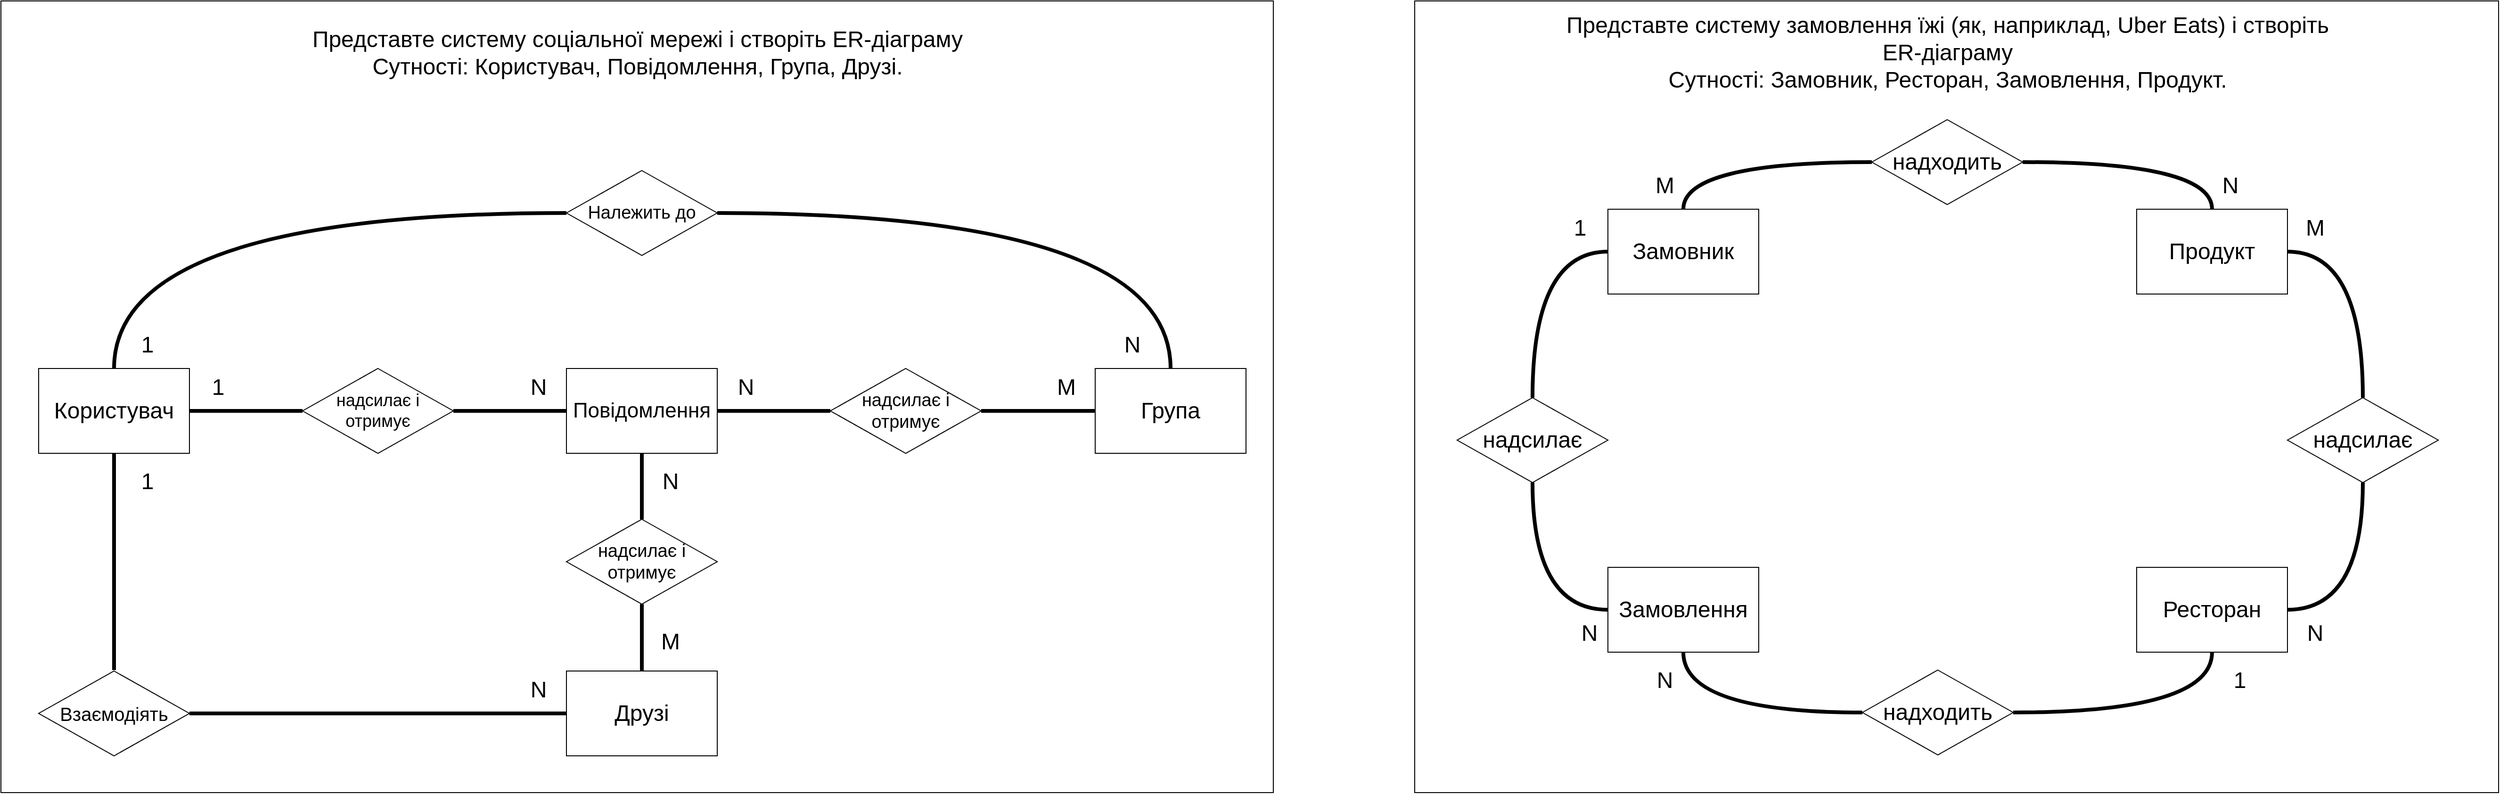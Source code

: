 <mxfile version="22.0.6" type="github">
  <diagram name="Страница — 1" id="du0m9YBA0GtFJIi-RXgu">
    <mxGraphModel dx="1687" dy="2068" grid="1" gridSize="10" guides="1" tooltips="1" connect="1" arrows="1" fold="1" page="1" pageScale="1" pageWidth="827" pageHeight="1169" math="0" shadow="0">
      <root>
        <mxCell id="0" />
        <mxCell id="1" parent="0" />
        <mxCell id="NoFUeBLDmQUnT1oaygsK-64" value="" style="rounded=0;whiteSpace=wrap;html=1;" vertex="1" parent="1">
          <mxGeometry x="1580" y="-270" width="1150" height="840" as="geometry" />
        </mxCell>
        <mxCell id="NoFUeBLDmQUnT1oaygsK-24" value="" style="rounded=0;whiteSpace=wrap;html=1;container=0;" vertex="1" parent="1">
          <mxGeometry x="80" y="-270" width="1350" height="840" as="geometry" />
        </mxCell>
        <mxCell id="NoFUeBLDmQUnT1oaygsK-25" value="&lt;div style=&quot;font-size: 24px;&quot;&gt;Представте систему соціальної мережі і створіть ER-діаграму&lt;/div&gt;&lt;div style=&quot;font-size: 24px;&quot;&gt;Сутності: Користувач, Повідомлення, Група, Друзі.&lt;/div&gt;" style="text;html=1;align=center;verticalAlign=middle;resizable=0;points=[];autosize=1;strokeColor=none;fillColor=none;fontSize=24;container=0;" vertex="1" parent="1">
          <mxGeometry x="400" y="-250" width="710" height="70" as="geometry" />
        </mxCell>
        <mxCell id="NoFUeBLDmQUnT1oaygsK-19" style="edgeStyle=orthogonalEdgeStyle;rounded=0;orthogonalLoop=1;jettySize=auto;html=1;endArrow=none;endFill=0;curved=1;strokeWidth=4;" edge="1" parent="1" source="NoFUeBLDmQUnT1oaygsK-1">
          <mxGeometry relative="1" as="geometry">
            <mxPoint x="200" y="440" as="targetPoint" />
          </mxGeometry>
        </mxCell>
        <mxCell id="NoFUeBLDmQUnT1oaygsK-1" value="&lt;font style=&quot;font-size: 24px;&quot;&gt;Користувач&lt;/font&gt;" style="rounded=0;whiteSpace=wrap;html=1;strokeColor=default;container=0;" vertex="1" parent="1">
          <mxGeometry x="120" y="120" width="160" height="90" as="geometry" />
        </mxCell>
        <mxCell id="NoFUeBLDmQUnT1oaygsK-2" value="Повідомлення" style="rounded=0;whiteSpace=wrap;html=1;fontSize=22;strokeColor=default;container=0;" vertex="1" parent="1">
          <mxGeometry x="680" y="120" width="160" height="90" as="geometry" />
        </mxCell>
        <mxCell id="NoFUeBLDmQUnT1oaygsK-4" value="Група" style="rounded=0;whiteSpace=wrap;html=1;fontSize=24;strokeColor=default;container=0;" vertex="1" parent="1">
          <mxGeometry x="1241" y="120" width="160" height="90" as="geometry" />
        </mxCell>
        <mxCell id="NoFUeBLDmQUnT1oaygsK-5" value="Друзі" style="rounded=0;whiteSpace=wrap;html=1;fontSize=24;strokeColor=default;container=0;" vertex="1" parent="1">
          <mxGeometry x="680" y="441" width="160" height="90" as="geometry" />
        </mxCell>
        <mxCell id="NoFUeBLDmQUnT1oaygsK-14" style="edgeStyle=orthogonalEdgeStyle;rounded=0;orthogonalLoop=1;jettySize=auto;html=1;entryX=0;entryY=0.5;entryDx=0;entryDy=0;endArrow=none;endFill=0;curved=1;strokeWidth=4;" edge="1" parent="1" source="NoFUeBLDmQUnT1oaygsK-6" target="NoFUeBLDmQUnT1oaygsK-2">
          <mxGeometry relative="1" as="geometry" />
        </mxCell>
        <mxCell id="NoFUeBLDmQUnT1oaygsK-6" value="надсилає і отримує" style="rhombus;whiteSpace=wrap;html=1;fontSize=18;strokeColor=default;container=0;" vertex="1" parent="1">
          <mxGeometry x="400" y="120" width="160" height="90" as="geometry" />
        </mxCell>
        <mxCell id="NoFUeBLDmQUnT1oaygsK-22" style="edgeStyle=orthogonalEdgeStyle;rounded=0;orthogonalLoop=1;jettySize=auto;html=1;entryX=0;entryY=0.5;entryDx=0;entryDy=0;strokeWidth=4;startArrow=none;startFill=0;curved=1;endArrow=none;endFill=0;" edge="1" parent="1" source="NoFUeBLDmQUnT1oaygsK-1" target="NoFUeBLDmQUnT1oaygsK-6">
          <mxGeometry relative="1" as="geometry" />
        </mxCell>
        <mxCell id="NoFUeBLDmQUnT1oaygsK-20" style="edgeStyle=orthogonalEdgeStyle;rounded=0;orthogonalLoop=1;jettySize=auto;html=1;entryX=0;entryY=0.5;entryDx=0;entryDy=0;endArrow=none;endFill=0;curved=1;strokeWidth=4;" edge="1" parent="1" source="NoFUeBLDmQUnT1oaygsK-8" target="NoFUeBLDmQUnT1oaygsK-5">
          <mxGeometry relative="1" as="geometry" />
        </mxCell>
        <mxCell id="NoFUeBLDmQUnT1oaygsK-8" value="Взаємодіять" style="rhombus;whiteSpace=wrap;html=1;fontSize=20;strokeColor=default;container=0;" vertex="1" parent="1">
          <mxGeometry x="120" y="441" width="160" height="90" as="geometry" />
        </mxCell>
        <mxCell id="NoFUeBLDmQUnT1oaygsK-13" style="edgeStyle=orthogonalEdgeStyle;rounded=0;orthogonalLoop=1;jettySize=auto;html=1;endArrow=none;endFill=0;curved=1;strokeWidth=4;" edge="1" parent="1" source="NoFUeBLDmQUnT1oaygsK-9" target="NoFUeBLDmQUnT1oaygsK-4">
          <mxGeometry relative="1" as="geometry" />
        </mxCell>
        <mxCell id="NoFUeBLDmQUnT1oaygsK-9" value="Належить до" style="rhombus;whiteSpace=wrap;html=1;fontSize=19;strokeColor=default;container=0;" vertex="1" parent="1">
          <mxGeometry x="680" y="-90" width="160" height="90" as="geometry" />
        </mxCell>
        <mxCell id="NoFUeBLDmQUnT1oaygsK-12" style="edgeStyle=orthogonalEdgeStyle;rounded=0;orthogonalLoop=1;jettySize=auto;html=1;entryX=0;entryY=0.5;entryDx=0;entryDy=0;endArrow=none;endFill=0;curved=1;strokeWidth=4;exitX=0.5;exitY=0;exitDx=0;exitDy=0;" edge="1" parent="1" source="NoFUeBLDmQUnT1oaygsK-1" target="NoFUeBLDmQUnT1oaygsK-9">
          <mxGeometry relative="1" as="geometry" />
        </mxCell>
        <mxCell id="NoFUeBLDmQUnT1oaygsK-18" style="edgeStyle=orthogonalEdgeStyle;rounded=0;orthogonalLoop=1;jettySize=auto;html=1;entryX=0.5;entryY=0;entryDx=0;entryDy=0;endArrow=none;endFill=0;curved=1;strokeWidth=4;" edge="1" parent="1" source="NoFUeBLDmQUnT1oaygsK-10" target="NoFUeBLDmQUnT1oaygsK-5">
          <mxGeometry relative="1" as="geometry" />
        </mxCell>
        <mxCell id="NoFUeBLDmQUnT1oaygsK-10" value="надсилає і отримує" style="rhombus;whiteSpace=wrap;html=1;fontSize=19;strokeColor=default;container=0;" vertex="1" parent="1">
          <mxGeometry x="680" y="280" width="160" height="90" as="geometry" />
        </mxCell>
        <mxCell id="NoFUeBLDmQUnT1oaygsK-17" style="edgeStyle=orthogonalEdgeStyle;rounded=0;orthogonalLoop=1;jettySize=auto;html=1;entryX=0.5;entryY=0;entryDx=0;entryDy=0;endArrow=none;endFill=0;curved=1;strokeWidth=4;" edge="1" parent="1" source="NoFUeBLDmQUnT1oaygsK-2" target="NoFUeBLDmQUnT1oaygsK-10">
          <mxGeometry relative="1" as="geometry" />
        </mxCell>
        <mxCell id="NoFUeBLDmQUnT1oaygsK-16" style="edgeStyle=orthogonalEdgeStyle;rounded=0;orthogonalLoop=1;jettySize=auto;html=1;entryX=0;entryY=0.5;entryDx=0;entryDy=0;endArrow=none;endFill=0;curved=1;strokeWidth=4;" edge="1" parent="1" source="NoFUeBLDmQUnT1oaygsK-11" target="NoFUeBLDmQUnT1oaygsK-4">
          <mxGeometry relative="1" as="geometry" />
        </mxCell>
        <mxCell id="NoFUeBLDmQUnT1oaygsK-11" value="надсилає і отримує" style="rhombus;whiteSpace=wrap;html=1;fontSize=19;strokeColor=default;container=0;" vertex="1" parent="1">
          <mxGeometry x="960" y="120" width="160" height="90" as="geometry" />
        </mxCell>
        <mxCell id="NoFUeBLDmQUnT1oaygsK-15" style="edgeStyle=orthogonalEdgeStyle;rounded=0;orthogonalLoop=1;jettySize=auto;html=1;entryX=0;entryY=0.5;entryDx=0;entryDy=0;endArrow=none;endFill=0;curved=1;strokeWidth=4;" edge="1" parent="1" source="NoFUeBLDmQUnT1oaygsK-2" target="NoFUeBLDmQUnT1oaygsK-11">
          <mxGeometry relative="1" as="geometry" />
        </mxCell>
        <mxCell id="NoFUeBLDmQUnT1oaygsK-48" style="edgeStyle=orthogonalEdgeStyle;rounded=0;orthogonalLoop=1;jettySize=auto;html=1;entryX=0.5;entryY=0;entryDx=0;entryDy=0;exitX=0;exitY=0.5;exitDx=0;exitDy=0;endArrow=none;endFill=0;curved=1;strokeWidth=4;" edge="1" parent="1" source="NoFUeBLDmQUnT1oaygsK-28" target="NoFUeBLDmQUnT1oaygsK-30">
          <mxGeometry relative="1" as="geometry" />
        </mxCell>
        <mxCell id="NoFUeBLDmQUnT1oaygsK-28" value="&lt;span style=&quot;font-size: 24px;&quot;&gt;Замовник&lt;/span&gt;" style="rounded=0;whiteSpace=wrap;html=1;strokeColor=default;container=0;" vertex="1" parent="1">
          <mxGeometry x="1785" y="-49" width="160" height="90" as="geometry" />
        </mxCell>
        <mxCell id="NoFUeBLDmQUnT1oaygsK-52" style="edgeStyle=orthogonalEdgeStyle;rounded=0;orthogonalLoop=1;jettySize=auto;html=1;entryX=0.5;entryY=1;entryDx=0;entryDy=0;exitX=1;exitY=0.5;exitDx=0;exitDy=0;endArrow=none;endFill=0;curved=1;strokeWidth=4;" edge="1" parent="1" source="NoFUeBLDmQUnT1oaygsK-29" target="NoFUeBLDmQUnT1oaygsK-46">
          <mxGeometry relative="1" as="geometry" />
        </mxCell>
        <mxCell id="NoFUeBLDmQUnT1oaygsK-29" value="&lt;font style=&quot;font-size: 24px;&quot;&gt;Ресторан&lt;/font&gt;" style="rounded=0;whiteSpace=wrap;html=1;strokeColor=default;container=0;" vertex="1" parent="1">
          <mxGeometry x="2346" y="331" width="160" height="90" as="geometry" />
        </mxCell>
        <mxCell id="NoFUeBLDmQUnT1oaygsK-49" style="edgeStyle=orthogonalEdgeStyle;rounded=0;orthogonalLoop=1;jettySize=auto;html=1;entryX=0;entryY=0.5;entryDx=0;entryDy=0;endArrow=none;endFill=0;curved=1;strokeWidth=4;" edge="1" parent="1" source="NoFUeBLDmQUnT1oaygsK-30" target="NoFUeBLDmQUnT1oaygsK-31">
          <mxGeometry relative="1" as="geometry" />
        </mxCell>
        <mxCell id="NoFUeBLDmQUnT1oaygsK-30" value="надсилає" style="rhombus;whiteSpace=wrap;html=1;fontSize=24;strokeColor=default;container=0;" vertex="1" parent="1">
          <mxGeometry x="1625" y="151" width="160" height="90" as="geometry" />
        </mxCell>
        <mxCell id="NoFUeBLDmQUnT1oaygsK-50" style="edgeStyle=orthogonalEdgeStyle;rounded=0;orthogonalLoop=1;jettySize=auto;html=1;entryX=0;entryY=0.5;entryDx=0;entryDy=0;exitX=0.5;exitY=1;exitDx=0;exitDy=0;endArrow=none;endFill=0;curved=1;strokeWidth=4;" edge="1" parent="1" source="NoFUeBLDmQUnT1oaygsK-31" target="NoFUeBLDmQUnT1oaygsK-45">
          <mxGeometry relative="1" as="geometry" />
        </mxCell>
        <mxCell id="NoFUeBLDmQUnT1oaygsK-31" value="&lt;font style=&quot;font-size: 24px;&quot;&gt;Замовлення&lt;/font&gt;" style="rounded=0;whiteSpace=wrap;html=1;strokeColor=default;container=0;" vertex="1" parent="1">
          <mxGeometry x="1785" y="331" width="160" height="90" as="geometry" />
        </mxCell>
        <mxCell id="NoFUeBLDmQUnT1oaygsK-54" style="edgeStyle=orthogonalEdgeStyle;rounded=0;orthogonalLoop=1;jettySize=auto;html=1;entryX=1;entryY=0.5;entryDx=0;entryDy=0;exitX=0.5;exitY=0;exitDx=0;exitDy=0;endArrow=none;endFill=0;curved=1;strokeWidth=4;" edge="1" parent="1" source="NoFUeBLDmQUnT1oaygsK-32" target="NoFUeBLDmQUnT1oaygsK-47">
          <mxGeometry relative="1" as="geometry" />
        </mxCell>
        <mxCell id="NoFUeBLDmQUnT1oaygsK-32" value="&lt;font style=&quot;font-size: 24px;&quot;&gt;Продукт&lt;/font&gt;" style="rounded=0;whiteSpace=wrap;html=1;strokeColor=default;container=0;" vertex="1" parent="1">
          <mxGeometry x="2346" y="-49" width="160" height="90" as="geometry" />
        </mxCell>
        <mxCell id="NoFUeBLDmQUnT1oaygsK-33" value="1" style="text;html=1;align=center;verticalAlign=middle;resizable=0;points=[];autosize=1;strokeColor=none;fillColor=none;fontSize=24;" vertex="1" parent="1">
          <mxGeometry x="215" y="75" width="40" height="40" as="geometry" />
        </mxCell>
        <mxCell id="NoFUeBLDmQUnT1oaygsK-34" value="N" style="text;html=1;align=center;verticalAlign=middle;resizable=0;points=[];autosize=1;strokeColor=none;fillColor=none;fontSize=24;" vertex="1" parent="1">
          <mxGeometry x="1260" y="75" width="40" height="40" as="geometry" />
        </mxCell>
        <mxCell id="NoFUeBLDmQUnT1oaygsK-36" value="1" style="text;html=1;align=center;verticalAlign=middle;resizable=0;points=[];autosize=1;strokeColor=none;fillColor=none;fontSize=24;" vertex="1" parent="1">
          <mxGeometry x="290" y="120" width="40" height="40" as="geometry" />
        </mxCell>
        <mxCell id="NoFUeBLDmQUnT1oaygsK-37" value="N" style="text;html=1;align=center;verticalAlign=middle;resizable=0;points=[];autosize=1;strokeColor=none;fillColor=none;fontSize=24;" vertex="1" parent="1">
          <mxGeometry x="630" y="120" width="40" height="40" as="geometry" />
        </mxCell>
        <mxCell id="NoFUeBLDmQUnT1oaygsK-38" value="1" style="text;html=1;align=center;verticalAlign=middle;resizable=0;points=[];autosize=1;strokeColor=none;fillColor=none;fontSize=24;" vertex="1" parent="1">
          <mxGeometry x="215" y="220" width="40" height="40" as="geometry" />
        </mxCell>
        <mxCell id="NoFUeBLDmQUnT1oaygsK-39" value="N" style="text;html=1;align=center;verticalAlign=middle;resizable=0;points=[];autosize=1;strokeColor=none;fillColor=none;fontSize=24;" vertex="1" parent="1">
          <mxGeometry x="630" y="441" width="40" height="40" as="geometry" />
        </mxCell>
        <mxCell id="NoFUeBLDmQUnT1oaygsK-41" value="N" style="text;html=1;align=center;verticalAlign=middle;resizable=0;points=[];autosize=1;strokeColor=none;fillColor=none;fontSize=24;" vertex="1" parent="1">
          <mxGeometry x="850" y="120" width="40" height="40" as="geometry" />
        </mxCell>
        <mxCell id="NoFUeBLDmQUnT1oaygsK-42" value="M" style="text;html=1;align=center;verticalAlign=middle;resizable=0;points=[];autosize=1;strokeColor=none;fillColor=none;fontSize=24;" vertex="1" parent="1">
          <mxGeometry x="1190" y="120" width="40" height="40" as="geometry" />
        </mxCell>
        <mxCell id="NoFUeBLDmQUnT1oaygsK-43" value="N" style="text;html=1;align=center;verticalAlign=middle;resizable=0;points=[];autosize=1;strokeColor=none;fillColor=none;fontSize=24;" vertex="1" parent="1">
          <mxGeometry x="770" y="220" width="40" height="40" as="geometry" />
        </mxCell>
        <mxCell id="NoFUeBLDmQUnT1oaygsK-44" value="M" style="text;html=1;align=center;verticalAlign=middle;resizable=0;points=[];autosize=1;strokeColor=none;fillColor=none;fontSize=24;" vertex="1" parent="1">
          <mxGeometry x="770" y="390" width="40" height="40" as="geometry" />
        </mxCell>
        <mxCell id="NoFUeBLDmQUnT1oaygsK-51" style="edgeStyle=orthogonalEdgeStyle;rounded=0;orthogonalLoop=1;jettySize=auto;html=1;entryX=0.5;entryY=1;entryDx=0;entryDy=0;endArrow=none;endFill=0;curved=1;strokeWidth=4;" edge="1" parent="1" source="NoFUeBLDmQUnT1oaygsK-45" target="NoFUeBLDmQUnT1oaygsK-29">
          <mxGeometry relative="1" as="geometry">
            <mxPoint x="2345" y="357" as="targetPoint" />
          </mxGeometry>
        </mxCell>
        <mxCell id="NoFUeBLDmQUnT1oaygsK-45" value="надходить" style="rhombus;whiteSpace=wrap;html=1;fontSize=24;strokeColor=default;container=0;" vertex="1" parent="1">
          <mxGeometry x="2055" y="440" width="160" height="90" as="geometry" />
        </mxCell>
        <mxCell id="NoFUeBLDmQUnT1oaygsK-53" style="edgeStyle=orthogonalEdgeStyle;rounded=0;orthogonalLoop=1;jettySize=auto;html=1;entryX=1;entryY=0.5;entryDx=0;entryDy=0;endArrow=none;endFill=0;curved=1;strokeWidth=4;" edge="1" parent="1" source="NoFUeBLDmQUnT1oaygsK-46" target="NoFUeBLDmQUnT1oaygsK-32">
          <mxGeometry relative="1" as="geometry" />
        </mxCell>
        <mxCell id="NoFUeBLDmQUnT1oaygsK-46" value="надсилає" style="rhombus;whiteSpace=wrap;html=1;fontSize=24;strokeColor=default;container=0;" vertex="1" parent="1">
          <mxGeometry x="2506" y="151" width="160" height="90" as="geometry" />
        </mxCell>
        <mxCell id="NoFUeBLDmQUnT1oaygsK-55" style="edgeStyle=orthogonalEdgeStyle;rounded=0;orthogonalLoop=1;jettySize=auto;html=1;entryX=0.5;entryY=0;entryDx=0;entryDy=0;endArrow=none;endFill=0;curved=1;strokeWidth=4;" edge="1" parent="1" source="NoFUeBLDmQUnT1oaygsK-47" target="NoFUeBLDmQUnT1oaygsK-28">
          <mxGeometry relative="1" as="geometry" />
        </mxCell>
        <mxCell id="NoFUeBLDmQUnT1oaygsK-47" value="надходить" style="rhombus;whiteSpace=wrap;html=1;fontSize=24;strokeColor=default;container=0;" vertex="1" parent="1">
          <mxGeometry x="2065" y="-144" width="160" height="90" as="geometry" />
        </mxCell>
        <mxCell id="NoFUeBLDmQUnT1oaygsK-56" value="1" style="text;html=1;align=center;verticalAlign=middle;resizable=0;points=[];autosize=1;strokeColor=none;fillColor=none;fontSize=24;" vertex="1" parent="1">
          <mxGeometry x="1735" y="-49" width="40" height="40" as="geometry" />
        </mxCell>
        <mxCell id="NoFUeBLDmQUnT1oaygsK-57" value="N" style="text;html=1;align=center;verticalAlign=middle;resizable=0;points=[];autosize=1;strokeColor=none;fillColor=none;fontSize=24;" vertex="1" parent="1">
          <mxGeometry x="1745" y="381" width="40" height="40" as="geometry" />
        </mxCell>
        <mxCell id="NoFUeBLDmQUnT1oaygsK-58" value="N" style="text;html=1;align=center;verticalAlign=middle;resizable=0;points=[];autosize=1;strokeColor=none;fillColor=none;fontSize=24;" vertex="1" parent="1">
          <mxGeometry x="1825" y="431" width="40" height="40" as="geometry" />
        </mxCell>
        <mxCell id="NoFUeBLDmQUnT1oaygsK-59" value="1" style="text;html=1;align=center;verticalAlign=middle;resizable=0;points=[];autosize=1;strokeColor=none;fillColor=none;fontSize=24;" vertex="1" parent="1">
          <mxGeometry x="2435" y="431" width="40" height="40" as="geometry" />
        </mxCell>
        <mxCell id="NoFUeBLDmQUnT1oaygsK-60" value="N" style="text;html=1;align=center;verticalAlign=middle;resizable=0;points=[];autosize=1;strokeColor=none;fillColor=none;fontSize=24;" vertex="1" parent="1">
          <mxGeometry x="2515" y="381" width="40" height="40" as="geometry" />
        </mxCell>
        <mxCell id="NoFUeBLDmQUnT1oaygsK-61" value="M" style="text;html=1;align=center;verticalAlign=middle;resizable=0;points=[];autosize=1;strokeColor=none;fillColor=none;fontSize=24;" vertex="1" parent="1">
          <mxGeometry x="2515" y="-49" width="40" height="40" as="geometry" />
        </mxCell>
        <mxCell id="NoFUeBLDmQUnT1oaygsK-62" value="N" style="text;html=1;align=center;verticalAlign=middle;resizable=0;points=[];autosize=1;strokeColor=none;fillColor=none;fontSize=24;" vertex="1" parent="1">
          <mxGeometry x="2425" y="-94" width="40" height="40" as="geometry" />
        </mxCell>
        <mxCell id="NoFUeBLDmQUnT1oaygsK-63" value="M" style="text;html=1;align=center;verticalAlign=middle;resizable=0;points=[];autosize=1;strokeColor=none;fillColor=none;fontSize=24;" vertex="1" parent="1">
          <mxGeometry x="1825" y="-94" width="40" height="40" as="geometry" />
        </mxCell>
        <mxCell id="NoFUeBLDmQUnT1oaygsK-65" value="&lt;div style=&quot;font-size: 24px;&quot;&gt;&lt;div&gt;Представте систему замовлення їжі (як, наприклад, Uber Eats) і створіть&lt;/div&gt;&lt;div&gt;ER-діаграму&lt;/div&gt;&lt;div&gt;Сутності: Замовник, Ресторан, Замовлення, Продукт.&lt;/div&gt;&lt;/div&gt;" style="text;html=1;align=center;verticalAlign=middle;resizable=0;points=[];autosize=1;strokeColor=none;fillColor=none;fontSize=24;container=0;" vertex="1" parent="1">
          <mxGeometry x="1730" y="-265" width="830" height="100" as="geometry" />
        </mxCell>
      </root>
    </mxGraphModel>
  </diagram>
</mxfile>
